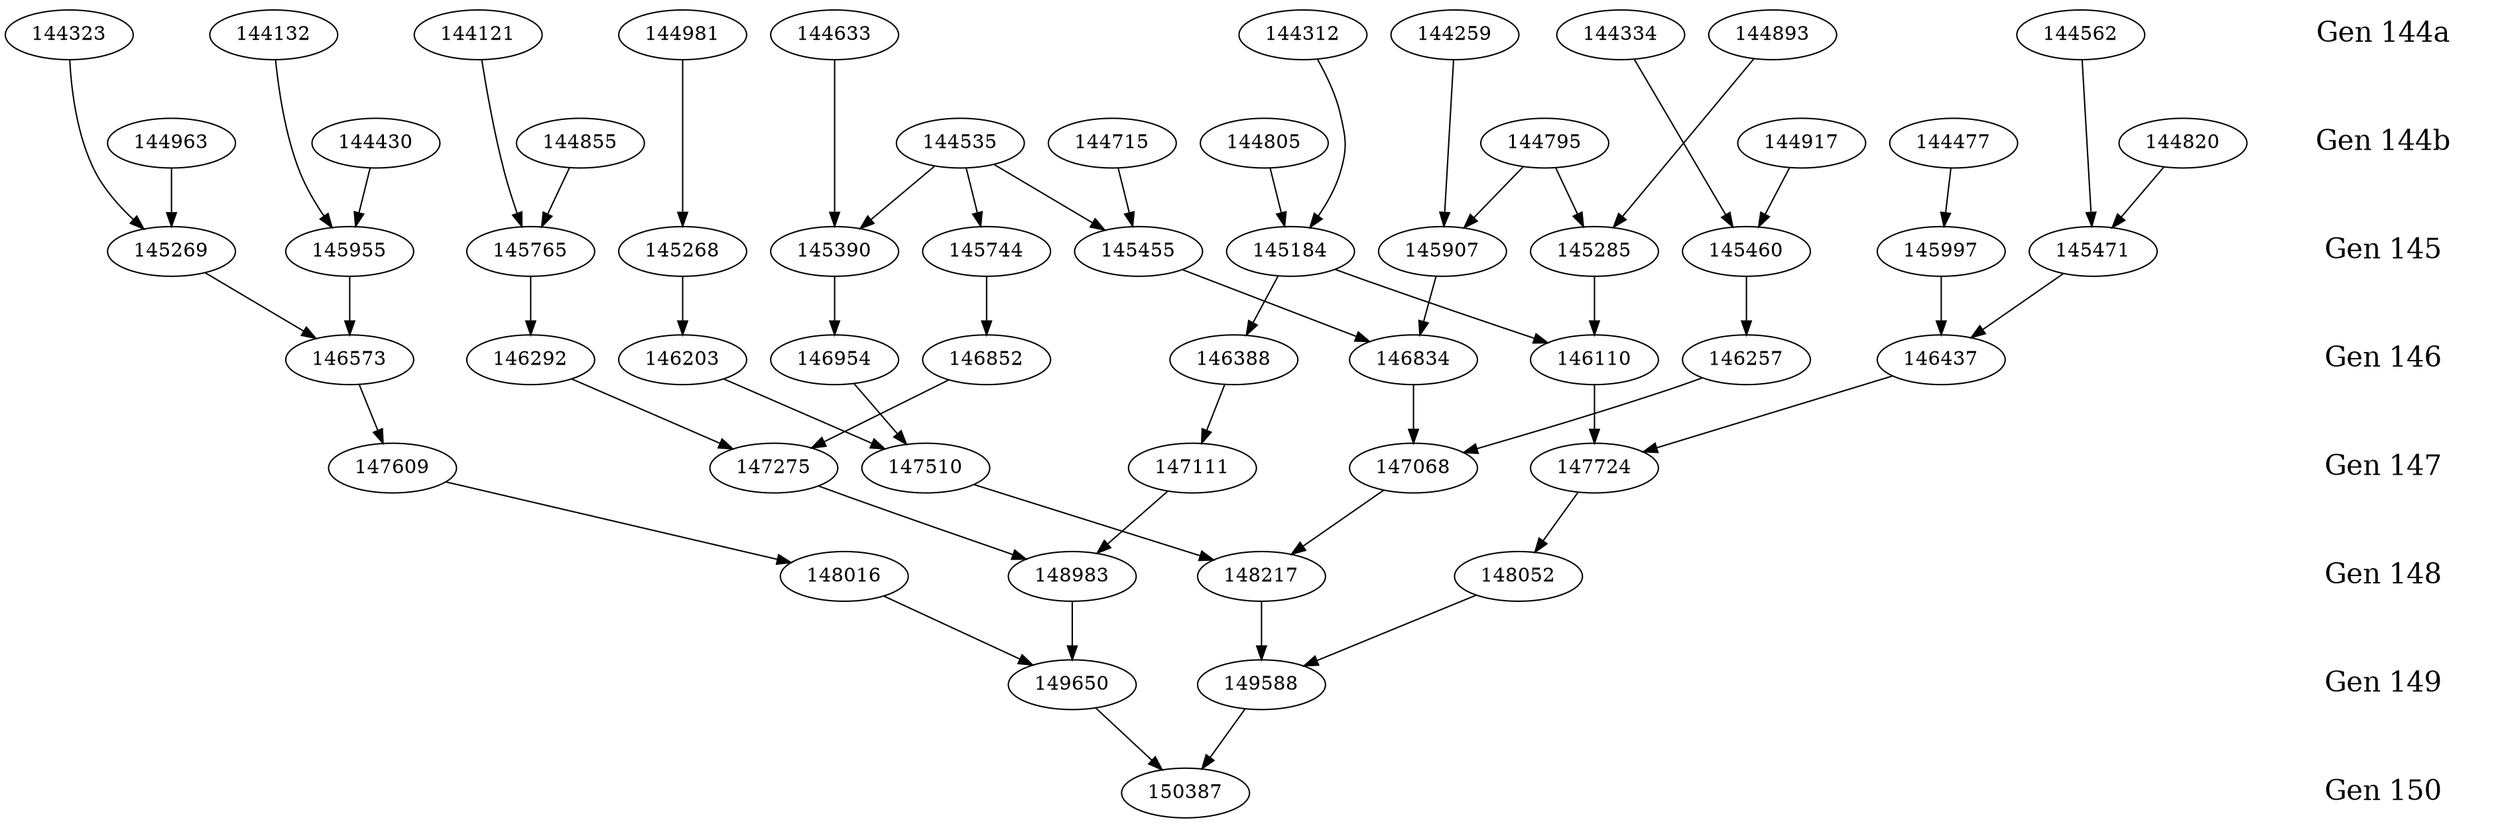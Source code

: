 digraph G {
	144121 -> 145765;
	144132 -> 145955;
	144259 -> 145907;
	144312 -> 145184;
	144323 -> 145269;
	144334 -> 145460;
	144430 -> 145955;
	144477 -> 145997;
	144535 -> 145744;
	144535 -> 145390;
	144535 -> 145455;
	144562 -> 145471;
	144633 -> 145390;
	144715 -> 145455;
	144795 -> 145285;
	144795 -> 145907;
	144805 -> 145184;
	144820 -> 145471;
	144855 -> 145765;
	144893 -> 145285;
	144917 -> 145460;
	144963 -> 145269;
	144981 -> 145268;

	145184 -> 146388;
	145184 -> 146110;
	145268 -> 146203;
	145269 -> 146573;
	145285 -> 146110;
	145390 -> 146954;
	145455 -> 146834;
	145460 -> 146257;
	145471 -> 146437;
	145744 -> 146852;
	145765 -> 146292;
	145907 -> 146834;
	145955 -> 146573;
	145997 -> 146437;

	146110 -> 147724;
	146203 -> 147510;
	146257 -> 147068;
	146292 -> 147275;
	146388 -> 147111;
	146437 -> 147724;
	146573 -> 147609;
	146834 -> 147068;
	146852 -> 147275;
	146954 -> 147510;

	147068 -> 148217;
	147111 -> 148983;
	147275 -> 148983;
	147510 -> 148217;
	147609 -> 148016;
	147724 -> 148052;

	148016 -> 149650;
	148052 -> 149588;
	148217 -> 149588;
	148983 -> 149650;
	149588 -> 150387;
	149650 -> 150387;

	node [penwidth=0, fontsize=20]
	"Gen 144a" -> "Gen 144b" -> "Gen 145" -> "Gen 146" -> "Gen 147" -> "Gen 148" -> "Gen 149" -> "Gen 150" [style=invis];
	{ rank=same; "Gen 144a", 144121, 144981, 144633, 144334, 144259, 144893, 144562, 144312, 144132, 144323 }
	{ rank=same; "Gen 144b", 144855 }
	{ rank=same; "Gen 145", 145184, 145268, 145269, 145285, 145390, 145455, 145460, 145471, 145744, 145765, 145907, 145955, 145997	}
	{ rank=same; "Gen 146", 146110, 146203, 146257, 146292, 146388, 146437, 146573, 146834, 146852, 146954 }
	{ rank=same; "Gen 147", 147068, 147111, 147275, 147510, 147609, 147724 }
	{ rank=same; "Gen 148", 148016, 148052, 148217, 148983 }
	{ rank=same; "Gen 149", 149650, 149588 }
	{ rank=same; "Gen 150", 150387 }
}
